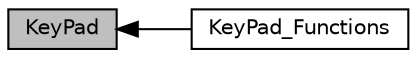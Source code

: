 digraph "KeyPad"
{
  edge [fontname="Helvetica",fontsize="10",labelfontname="Helvetica",labelfontsize="10"];
  node [fontname="Helvetica",fontsize="10",shape=record];
  rankdir=LR;
  Node1 [label="KeyPad_Functions",height=0.2,width=0.4,color="black", fillcolor="white", style="filled",URL="$group___key_pad___functions.html",tooltip="KeyPad Functions. "];
  Node0 [label="KeyPad",height=0.2,width=0.4,color="black", fillcolor="grey75", style="filled", fontcolor="black"];
  Node0->Node1 [shape=plaintext, dir="back", style="solid"];
}
